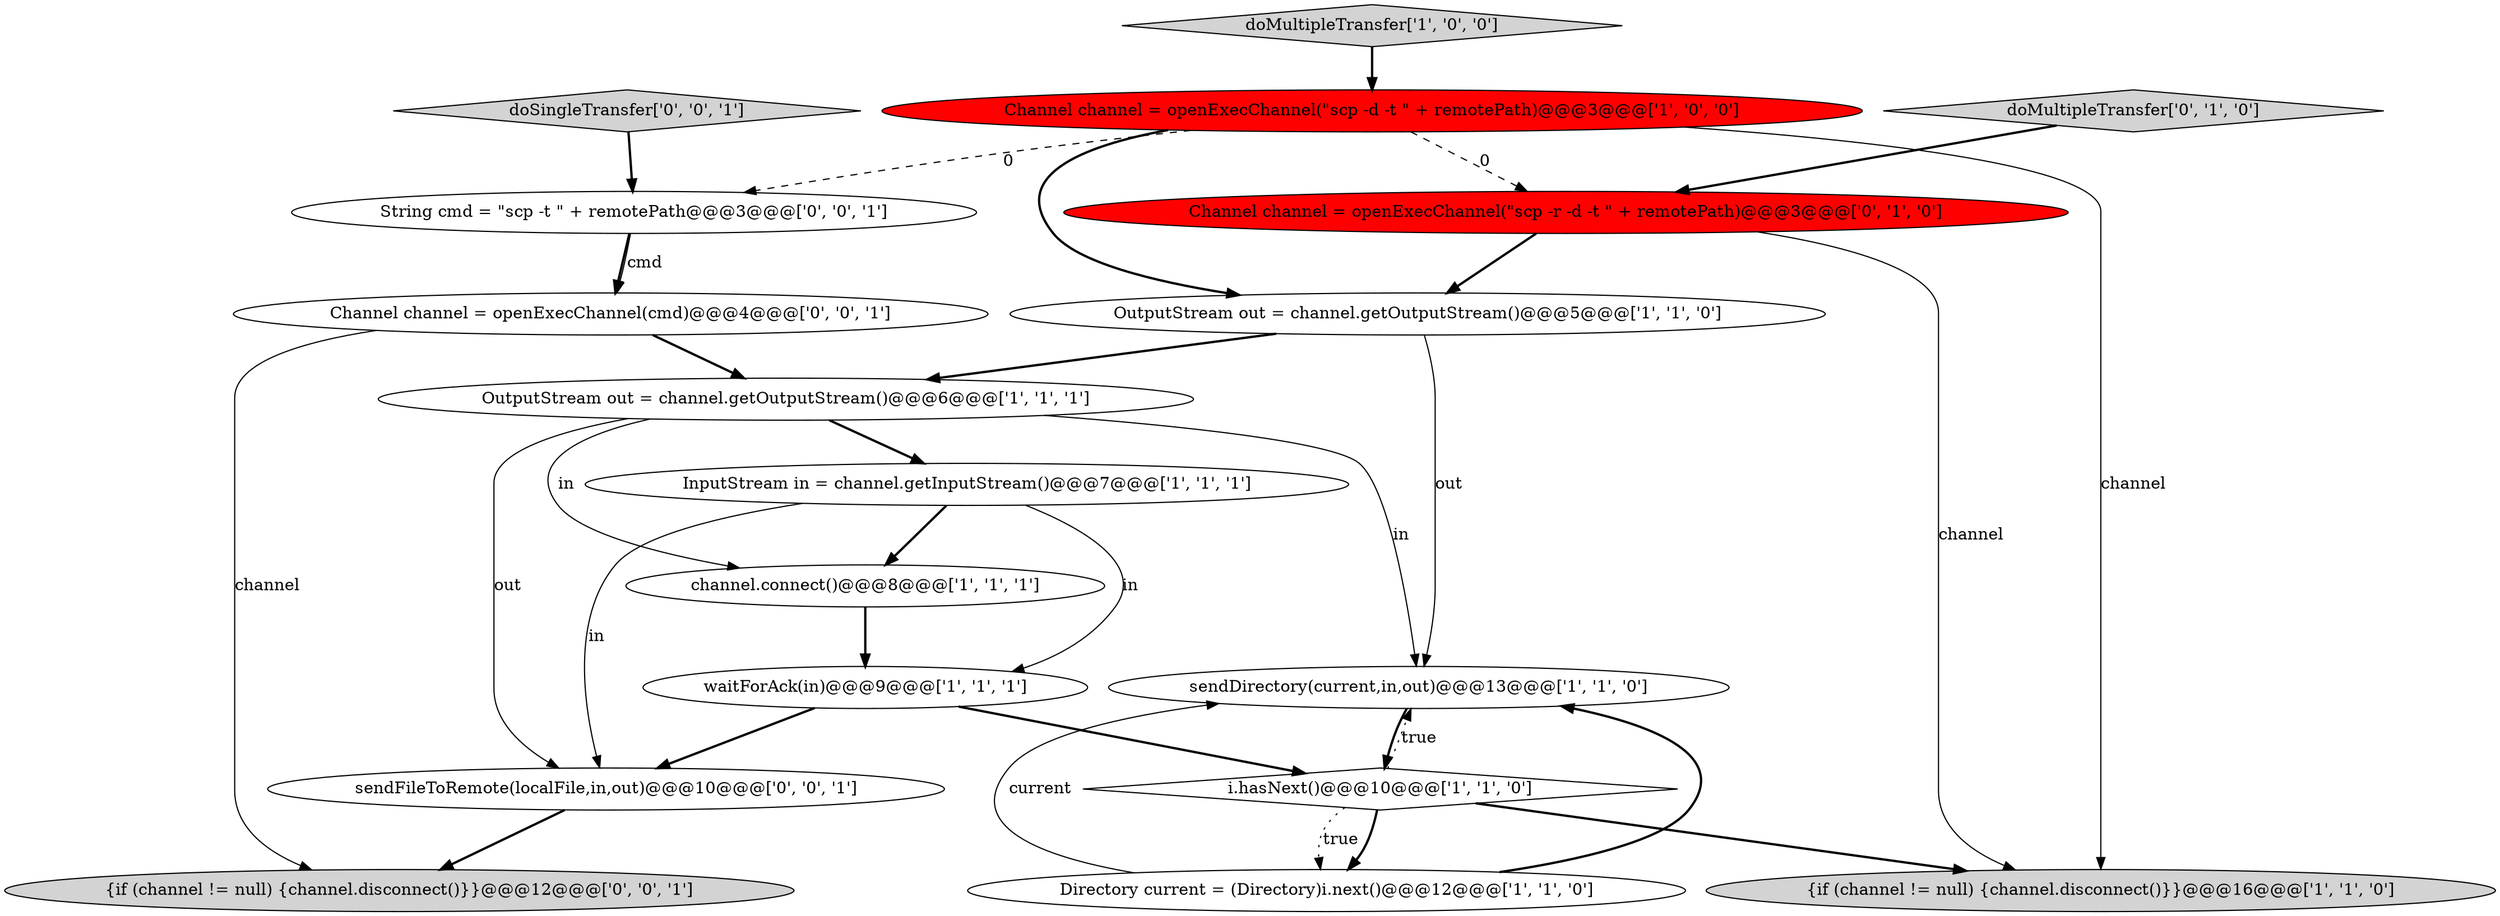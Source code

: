 digraph {
14 [style = filled, label = "doSingleTransfer['0', '0', '1']", fillcolor = lightgray, shape = diamond image = "AAA0AAABBB3BBB"];
4 [style = filled, label = "sendDirectory(current,in,out)@@@13@@@['1', '1', '0']", fillcolor = white, shape = ellipse image = "AAA0AAABBB1BBB"];
10 [style = filled, label = "{if (channel != null) {channel.disconnect()}}@@@16@@@['1', '1', '0']", fillcolor = lightgray, shape = ellipse image = "AAA0AAABBB1BBB"];
12 [style = filled, label = "Channel channel = openExecChannel(\"scp -r -d -t \" + remotePath)@@@3@@@['0', '1', '0']", fillcolor = red, shape = ellipse image = "AAA1AAABBB2BBB"];
15 [style = filled, label = "Channel channel = openExecChannel(cmd)@@@4@@@['0', '0', '1']", fillcolor = white, shape = ellipse image = "AAA0AAABBB3BBB"];
16 [style = filled, label = "{if (channel != null) {channel.disconnect()}}@@@12@@@['0', '0', '1']", fillcolor = lightgray, shape = ellipse image = "AAA0AAABBB3BBB"];
9 [style = filled, label = "i.hasNext()@@@10@@@['1', '1', '0']", fillcolor = white, shape = diamond image = "AAA0AAABBB1BBB"];
0 [style = filled, label = "channel.connect()@@@8@@@['1', '1', '1']", fillcolor = white, shape = ellipse image = "AAA0AAABBB1BBB"];
2 [style = filled, label = "Channel channel = openExecChannel(\"scp -d -t \" + remotePath)@@@3@@@['1', '0', '0']", fillcolor = red, shape = ellipse image = "AAA1AAABBB1BBB"];
1 [style = filled, label = "doMultipleTransfer['1', '0', '0']", fillcolor = lightgray, shape = diamond image = "AAA0AAABBB1BBB"];
3 [style = filled, label = "Directory current = (Directory)i.next()@@@12@@@['1', '1', '0']", fillcolor = white, shape = ellipse image = "AAA0AAABBB1BBB"];
5 [style = filled, label = "OutputStream out = channel.getOutputStream()@@@5@@@['1', '1', '0']", fillcolor = white, shape = ellipse image = "AAA0AAABBB1BBB"];
6 [style = filled, label = "OutputStream out = channel.getOutputStream()@@@6@@@['1', '1', '1']", fillcolor = white, shape = ellipse image = "AAA0AAABBB1BBB"];
11 [style = filled, label = "doMultipleTransfer['0', '1', '0']", fillcolor = lightgray, shape = diamond image = "AAA0AAABBB2BBB"];
8 [style = filled, label = "waitForAck(in)@@@9@@@['1', '1', '1']", fillcolor = white, shape = ellipse image = "AAA0AAABBB1BBB"];
17 [style = filled, label = "sendFileToRemote(localFile,in,out)@@@10@@@['0', '0', '1']", fillcolor = white, shape = ellipse image = "AAA0AAABBB3BBB"];
13 [style = filled, label = "String cmd = \"scp -t \" + remotePath@@@3@@@['0', '0', '1']", fillcolor = white, shape = ellipse image = "AAA0AAABBB3BBB"];
7 [style = filled, label = "InputStream in = channel.getInputStream()@@@7@@@['1', '1', '1']", fillcolor = white, shape = ellipse image = "AAA0AAABBB1BBB"];
4->9 [style = bold, label=""];
5->4 [style = solid, label="out"];
13->15 [style = solid, label="cmd"];
12->5 [style = bold, label=""];
15->16 [style = solid, label="channel"];
6->17 [style = solid, label="out"];
7->8 [style = solid, label="in"];
7->0 [style = bold, label=""];
11->12 [style = bold, label=""];
15->6 [style = bold, label=""];
9->10 [style = bold, label=""];
3->4 [style = bold, label=""];
6->0 [style = solid, label="in"];
8->17 [style = bold, label=""];
3->4 [style = solid, label="current"];
2->12 [style = dashed, label="0"];
5->6 [style = bold, label=""];
12->10 [style = solid, label="channel"];
2->13 [style = dashed, label="0"];
0->8 [style = bold, label=""];
8->9 [style = bold, label=""];
9->4 [style = dotted, label="true"];
9->3 [style = bold, label=""];
6->4 [style = solid, label="in"];
1->2 [style = bold, label=""];
13->15 [style = bold, label=""];
14->13 [style = bold, label=""];
6->7 [style = bold, label=""];
7->17 [style = solid, label="in"];
2->10 [style = solid, label="channel"];
9->3 [style = dotted, label="true"];
17->16 [style = bold, label=""];
2->5 [style = bold, label=""];
}
